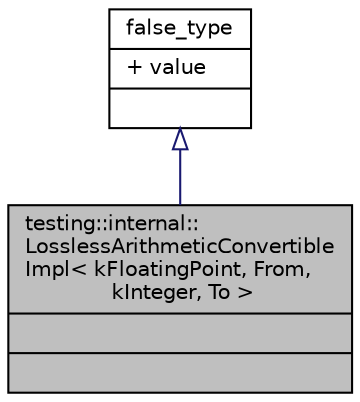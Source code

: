 digraph "testing::internal::LosslessArithmeticConvertibleImpl&lt; kFloatingPoint, From, kInteger, To &gt;"
{
  edge [fontname="Helvetica",fontsize="10",labelfontname="Helvetica",labelfontsize="10"];
  node [fontname="Helvetica",fontsize="10",shape=record];
  Node2 [label="{testing::internal::\lLosslessArithmeticConvertible\lImpl\< kFloatingPoint, From,\l kInteger, To \>\n||}",height=0.2,width=0.4,color="black", fillcolor="grey75", style="filled", fontcolor="black"];
  Node3 -> Node2 [dir="back",color="midnightblue",fontsize="10",style="solid",arrowtail="onormal",fontname="Helvetica"];
  Node3 [label="{false_type\n|+ value\l|}",height=0.2,width=0.4,color="black", fillcolor="white", style="filled",URL="$d3/d75/structtesting_1_1internal_1_1bool__constant.html"];
}
